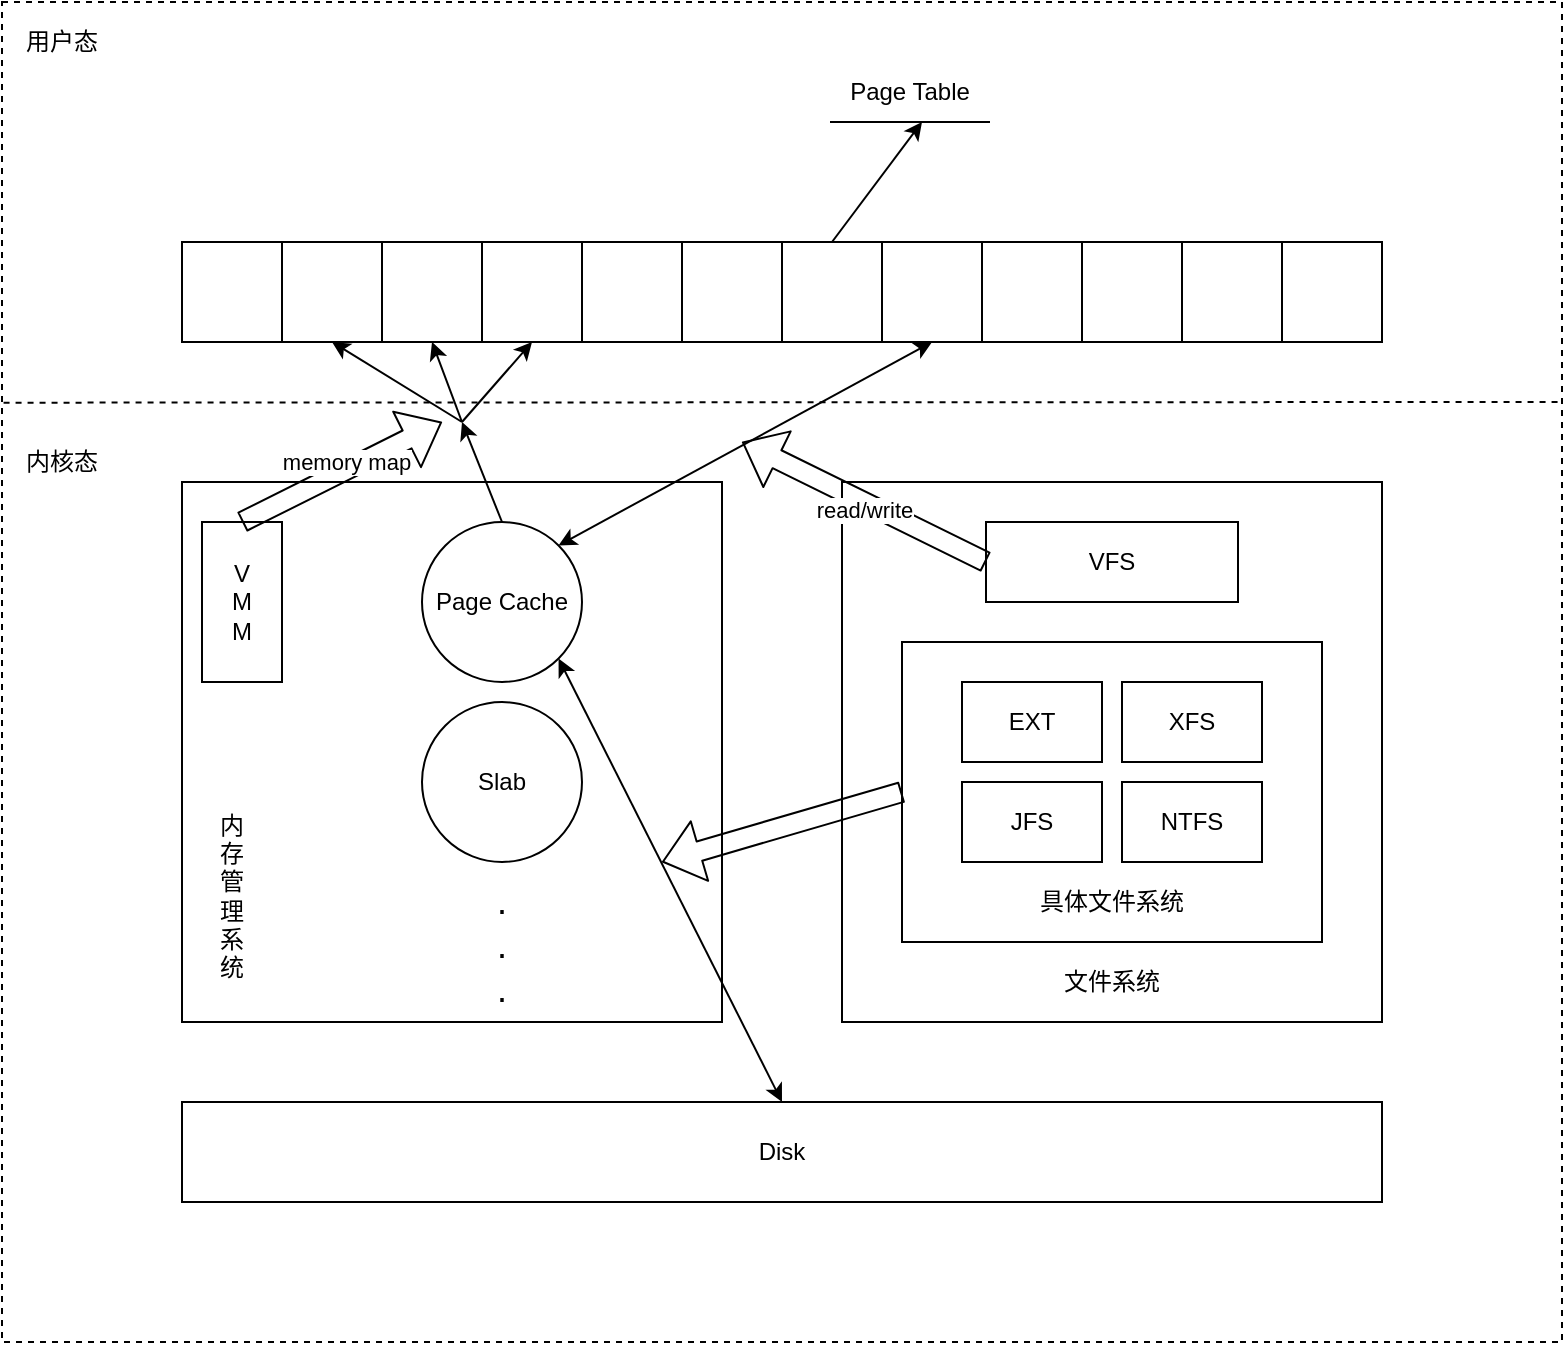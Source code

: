 <mxfile version="13.0.3" type="device"><diagram id="C5RBs43oDa-KdzZeNtuy" name="Page-1"><mxGraphModel dx="946" dy="714" grid="1" gridSize="10" guides="1" tooltips="1" connect="1" arrows="1" fold="1" page="1" pageScale="1" pageWidth="827" pageHeight="1169" math="0" shadow="0"><root><mxCell id="WIyWlLk6GJQsqaUBKTNV-0"/><mxCell id="WIyWlLk6GJQsqaUBKTNV-1" parent="WIyWlLk6GJQsqaUBKTNV-0"/><mxCell id="xV0tnKbJEUCrTBwJdrrz-84" value="" style="rounded=0;whiteSpace=wrap;html=1;dashed=1;" vertex="1" parent="WIyWlLk6GJQsqaUBKTNV-1"><mxGeometry y="50" width="780" height="670" as="geometry"/></mxCell><mxCell id="xV0tnKbJEUCrTBwJdrrz-26" value="" style="rounded=0;whiteSpace=wrap;html=1;" vertex="1" parent="WIyWlLk6GJQsqaUBKTNV-1"><mxGeometry x="90" y="170" width="50" height="50" as="geometry"/></mxCell><mxCell id="xV0tnKbJEUCrTBwJdrrz-77" style="edgeStyle=none;rounded=0;orthogonalLoop=1;jettySize=auto;html=1;exitX=0.5;exitY=1;exitDx=0;exitDy=0;startArrow=classic;startFill=1;endArrow=none;endFill=0;" edge="1" parent="WIyWlLk6GJQsqaUBKTNV-1" source="xV0tnKbJEUCrTBwJdrrz-27"><mxGeometry relative="1" as="geometry"><mxPoint x="230" y="260" as="targetPoint"/></mxGeometry></mxCell><mxCell id="xV0tnKbJEUCrTBwJdrrz-27" value="" style="rounded=0;whiteSpace=wrap;html=1;" vertex="1" parent="WIyWlLk6GJQsqaUBKTNV-1"><mxGeometry x="140" y="170" width="50" height="50" as="geometry"/></mxCell><mxCell id="xV0tnKbJEUCrTBwJdrrz-28" value="" style="rounded=0;whiteSpace=wrap;html=1;" vertex="1" parent="WIyWlLk6GJQsqaUBKTNV-1"><mxGeometry x="340" y="170" width="50" height="50" as="geometry"/></mxCell><mxCell id="xV0tnKbJEUCrTBwJdrrz-29" value="" style="rounded=0;whiteSpace=wrap;html=1;" vertex="1" parent="WIyWlLk6GJQsqaUBKTNV-1"><mxGeometry x="290" y="170" width="50" height="50" as="geometry"/></mxCell><mxCell id="xV0tnKbJEUCrTBwJdrrz-79" style="edgeStyle=none;rounded=0;orthogonalLoop=1;jettySize=auto;html=1;exitX=0.5;exitY=1;exitDx=0;exitDy=0;startArrow=classic;startFill=1;endArrow=none;endFill=0;" edge="1" parent="WIyWlLk6GJQsqaUBKTNV-1" source="xV0tnKbJEUCrTBwJdrrz-30"><mxGeometry relative="1" as="geometry"><mxPoint x="230" y="260" as="targetPoint"/></mxGeometry></mxCell><mxCell id="xV0tnKbJEUCrTBwJdrrz-30" value="" style="rounded=0;whiteSpace=wrap;html=1;" vertex="1" parent="WIyWlLk6GJQsqaUBKTNV-1"><mxGeometry x="240" y="170" width="50" height="50" as="geometry"/></mxCell><mxCell id="xV0tnKbJEUCrTBwJdrrz-78" style="edgeStyle=none;rounded=0;orthogonalLoop=1;jettySize=auto;html=1;exitX=0.5;exitY=1;exitDx=0;exitDy=0;startArrow=classic;startFill=1;endArrow=none;endFill=0;" edge="1" parent="WIyWlLk6GJQsqaUBKTNV-1" source="xV0tnKbJEUCrTBwJdrrz-31"><mxGeometry relative="1" as="geometry"><mxPoint x="230" y="260" as="targetPoint"/></mxGeometry></mxCell><mxCell id="xV0tnKbJEUCrTBwJdrrz-31" value="" style="rounded=0;whiteSpace=wrap;html=1;" vertex="1" parent="WIyWlLk6GJQsqaUBKTNV-1"><mxGeometry x="190" y="170" width="50" height="50" as="geometry"/></mxCell><mxCell id="xV0tnKbJEUCrTBwJdrrz-41" style="rounded=0;orthogonalLoop=1;jettySize=auto;html=1;exitX=0.5;exitY=0;exitDx=0;exitDy=0;" edge="1" parent="WIyWlLk6GJQsqaUBKTNV-1" source="xV0tnKbJEUCrTBwJdrrz-33"><mxGeometry relative="1" as="geometry"><mxPoint x="460" y="110" as="targetPoint"/></mxGeometry></mxCell><mxCell id="xV0tnKbJEUCrTBwJdrrz-33" value="" style="rounded=0;whiteSpace=wrap;html=1;" vertex="1" parent="WIyWlLk6GJQsqaUBKTNV-1"><mxGeometry x="390" y="170" width="50" height="50" as="geometry"/></mxCell><mxCell id="xV0tnKbJEUCrTBwJdrrz-34" value="" style="rounded=0;whiteSpace=wrap;html=1;" vertex="1" parent="WIyWlLk6GJQsqaUBKTNV-1"><mxGeometry x="440" y="170" width="50" height="50" as="geometry"/></mxCell><mxCell id="xV0tnKbJEUCrTBwJdrrz-35" value="" style="rounded=0;whiteSpace=wrap;html=1;" vertex="1" parent="WIyWlLk6GJQsqaUBKTNV-1"><mxGeometry x="640" y="170" width="50" height="50" as="geometry"/></mxCell><mxCell id="xV0tnKbJEUCrTBwJdrrz-36" value="" style="rounded=0;whiteSpace=wrap;html=1;" vertex="1" parent="WIyWlLk6GJQsqaUBKTNV-1"><mxGeometry x="590" y="170" width="50" height="50" as="geometry"/></mxCell><mxCell id="xV0tnKbJEUCrTBwJdrrz-37" value="" style="rounded=0;whiteSpace=wrap;html=1;" vertex="1" parent="WIyWlLk6GJQsqaUBKTNV-1"><mxGeometry x="540" y="170" width="50" height="50" as="geometry"/></mxCell><mxCell id="xV0tnKbJEUCrTBwJdrrz-38" value="" style="rounded=0;whiteSpace=wrap;html=1;" vertex="1" parent="WIyWlLk6GJQsqaUBKTNV-1"><mxGeometry x="490" y="170" width="50" height="50" as="geometry"/></mxCell><mxCell id="xV0tnKbJEUCrTBwJdrrz-40" value="" style="endArrow=none;html=1;" edge="1" parent="WIyWlLk6GJQsqaUBKTNV-1"><mxGeometry width="50" height="50" relative="1" as="geometry"><mxPoint x="414" y="110" as="sourcePoint"/><mxPoint x="494" y="110" as="targetPoint"/></mxGeometry></mxCell><mxCell id="xV0tnKbJEUCrTBwJdrrz-42" value="Page Table" style="text;html=1;strokeColor=none;fillColor=none;align=center;verticalAlign=middle;whiteSpace=wrap;rounded=0;" vertex="1" parent="WIyWlLk6GJQsqaUBKTNV-1"><mxGeometry x="414" y="90" width="80" height="10" as="geometry"/></mxCell><mxCell id="xV0tnKbJEUCrTBwJdrrz-43" value="" style="whiteSpace=wrap;html=1;aspect=fixed;" vertex="1" parent="WIyWlLk6GJQsqaUBKTNV-1"><mxGeometry x="90" y="290" width="270" height="270" as="geometry"/></mxCell><mxCell id="xV0tnKbJEUCrTBwJdrrz-44" value="&lt;br&gt;内&lt;br&gt;存&lt;br&gt;管&lt;br&gt;理&lt;br&gt;系&lt;br&gt;统" style="text;html=1;strokeColor=none;fillColor=none;align=center;verticalAlign=middle;whiteSpace=wrap;rounded=0;portConstraintRotation=0;horizontal=1;direction=west;rotation=0;" vertex="1" parent="WIyWlLk6GJQsqaUBKTNV-1"><mxGeometry x="100" y="430" width="30" height="120" as="geometry"/></mxCell><mxCell id="xV0tnKbJEUCrTBwJdrrz-69" style="edgeStyle=none;rounded=0;orthogonalLoop=1;jettySize=auto;html=1;exitX=1;exitY=1;exitDx=0;exitDy=0;entryX=0.5;entryY=0;entryDx=0;entryDy=0;endArrow=classic;endFill=1;startArrow=classic;startFill=1;" edge="1" parent="WIyWlLk6GJQsqaUBKTNV-1" source="xV0tnKbJEUCrTBwJdrrz-47" target="xV0tnKbJEUCrTBwJdrrz-50"><mxGeometry relative="1" as="geometry"/></mxCell><mxCell id="xV0tnKbJEUCrTBwJdrrz-74" style="edgeStyle=none;rounded=0;orthogonalLoop=1;jettySize=auto;html=1;exitX=0.5;exitY=0;exitDx=0;exitDy=0;startArrow=none;startFill=0;endArrow=classic;endFill=1;" edge="1" parent="WIyWlLk6GJQsqaUBKTNV-1" source="xV0tnKbJEUCrTBwJdrrz-47"><mxGeometry relative="1" as="geometry"><mxPoint x="230" y="260" as="targetPoint"/></mxGeometry></mxCell><mxCell id="xV0tnKbJEUCrTBwJdrrz-47" value="Page Cache" style="ellipse;whiteSpace=wrap;html=1;aspect=fixed;" vertex="1" parent="WIyWlLk6GJQsqaUBKTNV-1"><mxGeometry x="210" y="310" width="80" height="80" as="geometry"/></mxCell><mxCell id="xV0tnKbJEUCrTBwJdrrz-48" value="Slab" style="ellipse;whiteSpace=wrap;html=1;aspect=fixed;" vertex="1" parent="WIyWlLk6GJQsqaUBKTNV-1"><mxGeometry x="210" y="400" width="80" height="80" as="geometry"/></mxCell><mxCell id="xV0tnKbJEUCrTBwJdrrz-49" value="&lt;br&gt;&lt;font style=&quot;font-size: 18px&quot;&gt;.&lt;br&gt;.&lt;br&gt;.&lt;/font&gt;" style="text;html=1;strokeColor=none;fillColor=none;align=center;verticalAlign=middle;whiteSpace=wrap;rounded=0;portConstraintRotation=0;horizontal=1;direction=west;rotation=0;" vertex="1" parent="WIyWlLk6GJQsqaUBKTNV-1"><mxGeometry x="235" y="480" width="30" height="70" as="geometry"/></mxCell><mxCell id="xV0tnKbJEUCrTBwJdrrz-50" value="Disk" style="rounded=0;whiteSpace=wrap;html=1;" vertex="1" parent="WIyWlLk6GJQsqaUBKTNV-1"><mxGeometry x="90" y="600" width="600" height="50" as="geometry"/></mxCell><mxCell id="xV0tnKbJEUCrTBwJdrrz-51" value="" style="whiteSpace=wrap;html=1;aspect=fixed;" vertex="1" parent="WIyWlLk6GJQsqaUBKTNV-1"><mxGeometry x="420" y="290" width="270" height="270" as="geometry"/></mxCell><mxCell id="xV0tnKbJEUCrTBwJdrrz-53" value="" style="rounded=0;whiteSpace=wrap;html=1;" vertex="1" parent="WIyWlLk6GJQsqaUBKTNV-1"><mxGeometry x="450" y="370" width="210" height="150" as="geometry"/></mxCell><mxCell id="xV0tnKbJEUCrTBwJdrrz-54" value="EXT" style="rounded=0;whiteSpace=wrap;html=1;" vertex="1" parent="WIyWlLk6GJQsqaUBKTNV-1"><mxGeometry x="480" y="390" width="70" height="40" as="geometry"/></mxCell><mxCell id="xV0tnKbJEUCrTBwJdrrz-55" value="XFS" style="rounded=0;whiteSpace=wrap;html=1;" vertex="1" parent="WIyWlLk6GJQsqaUBKTNV-1"><mxGeometry x="560" y="390" width="70" height="40" as="geometry"/></mxCell><mxCell id="xV0tnKbJEUCrTBwJdrrz-56" value="JFS" style="rounded=0;whiteSpace=wrap;html=1;" vertex="1" parent="WIyWlLk6GJQsqaUBKTNV-1"><mxGeometry x="480" y="440" width="70" height="40" as="geometry"/></mxCell><mxCell id="xV0tnKbJEUCrTBwJdrrz-57" value="NTFS" style="rounded=0;whiteSpace=wrap;html=1;" vertex="1" parent="WIyWlLk6GJQsqaUBKTNV-1"><mxGeometry x="560" y="440" width="70" height="40" as="geometry"/></mxCell><mxCell id="xV0tnKbJEUCrTBwJdrrz-60" value="具体文件系统" style="text;html=1;strokeColor=none;fillColor=none;align=center;verticalAlign=middle;whiteSpace=wrap;rounded=0;" vertex="1" parent="WIyWlLk6GJQsqaUBKTNV-1"><mxGeometry x="510" y="490" width="90" height="20" as="geometry"/></mxCell><mxCell id="xV0tnKbJEUCrTBwJdrrz-62" value="文件系统" style="text;html=1;strokeColor=none;fillColor=none;align=center;verticalAlign=middle;whiteSpace=wrap;rounded=0;" vertex="1" parent="WIyWlLk6GJQsqaUBKTNV-1"><mxGeometry x="510" y="530" width="90" height="20" as="geometry"/></mxCell><mxCell id="xV0tnKbJEUCrTBwJdrrz-63" value="VFS" style="rounded=0;whiteSpace=wrap;html=1;" vertex="1" parent="WIyWlLk6GJQsqaUBKTNV-1"><mxGeometry x="492" y="310" width="126" height="40" as="geometry"/></mxCell><mxCell id="xV0tnKbJEUCrTBwJdrrz-66" value="" style="endArrow=classic;startArrow=classic;html=1;entryX=0.5;entryY=1;entryDx=0;entryDy=0;exitX=1;exitY=0;exitDx=0;exitDy=0;" edge="1" parent="WIyWlLk6GJQsqaUBKTNV-1" source="xV0tnKbJEUCrTBwJdrrz-47" target="xV0tnKbJEUCrTBwJdrrz-34"><mxGeometry width="50" height="50" relative="1" as="geometry"><mxPoint x="290" y="330" as="sourcePoint"/><mxPoint x="340" y="280" as="targetPoint"/></mxGeometry></mxCell><mxCell id="xV0tnKbJEUCrTBwJdrrz-70" value="" style="shape=flexArrow;endArrow=classic;html=1;exitX=0;exitY=0.5;exitDx=0;exitDy=0;" edge="1" parent="WIyWlLk6GJQsqaUBKTNV-1" source="xV0tnKbJEUCrTBwJdrrz-63"><mxGeometry width="50" height="50" relative="1" as="geometry"><mxPoint x="400" y="390" as="sourcePoint"/><mxPoint x="370" y="270" as="targetPoint"/></mxGeometry></mxCell><mxCell id="xV0tnKbJEUCrTBwJdrrz-71" value="read/write" style="edgeLabel;html=1;align=center;verticalAlign=middle;resizable=0;points=[];" vertex="1" connectable="0" parent="xV0tnKbJEUCrTBwJdrrz-70"><mxGeometry x="-0.019" y="3" relative="1" as="geometry"><mxPoint as="offset"/></mxGeometry></mxCell><mxCell id="xV0tnKbJEUCrTBwJdrrz-72" value="" style="shape=flexArrow;endArrow=classic;html=1;exitX=0;exitY=0.5;exitDx=0;exitDy=0;" edge="1" parent="WIyWlLk6GJQsqaUBKTNV-1" source="xV0tnKbJEUCrTBwJdrrz-53"><mxGeometry width="50" height="50" relative="1" as="geometry"><mxPoint x="400" y="390" as="sourcePoint"/><mxPoint x="330" y="480" as="targetPoint"/></mxGeometry></mxCell><mxCell id="xV0tnKbJEUCrTBwJdrrz-73" value="V&lt;br&gt;M&lt;br&gt;M" style="rounded=0;whiteSpace=wrap;html=1;" vertex="1" parent="WIyWlLk6GJQsqaUBKTNV-1"><mxGeometry x="100" y="310" width="40" height="80" as="geometry"/></mxCell><mxCell id="xV0tnKbJEUCrTBwJdrrz-80" value="" style="shape=flexArrow;endArrow=classic;html=1;exitX=0.5;exitY=0;exitDx=0;exitDy=0;" edge="1" parent="WIyWlLk6GJQsqaUBKTNV-1" source="xV0tnKbJEUCrTBwJdrrz-73"><mxGeometry width="50" height="50" relative="1" as="geometry"><mxPoint x="120" y="290" as="sourcePoint"/><mxPoint x="220" y="260" as="targetPoint"/></mxGeometry></mxCell><mxCell id="xV0tnKbJEUCrTBwJdrrz-81" value="memory map" style="edgeLabel;html=1;align=center;verticalAlign=middle;resizable=0;points=[];" vertex="1" connectable="0" parent="xV0tnKbJEUCrTBwJdrrz-80"><mxGeometry x="0.072" y="4" relative="1" as="geometry"><mxPoint as="offset"/></mxGeometry></mxCell><mxCell id="xV0tnKbJEUCrTBwJdrrz-85" value="" style="endArrow=none;dashed=1;html=1;exitX=0.001;exitY=0.299;exitDx=0;exitDy=0;exitPerimeter=0;endSize=6;" edge="1" parent="WIyWlLk6GJQsqaUBKTNV-1" source="xV0tnKbJEUCrTBwJdrrz-84"><mxGeometry width="50" height="50" relative="1" as="geometry"><mxPoint x="420" y="390" as="sourcePoint"/><mxPoint x="780" y="250" as="targetPoint"/></mxGeometry></mxCell><mxCell id="xV0tnKbJEUCrTBwJdrrz-86" value="用户态" style="text;html=1;strokeColor=none;fillColor=none;align=center;verticalAlign=middle;whiteSpace=wrap;rounded=0;dashed=1;" vertex="1" parent="WIyWlLk6GJQsqaUBKTNV-1"><mxGeometry x="10" y="60" width="40" height="20" as="geometry"/></mxCell><mxCell id="xV0tnKbJEUCrTBwJdrrz-87" value="内核态" style="text;html=1;strokeColor=none;fillColor=none;align=center;verticalAlign=middle;whiteSpace=wrap;rounded=0;dashed=1;" vertex="1" parent="WIyWlLk6GJQsqaUBKTNV-1"><mxGeometry x="10" y="270" width="40" height="20" as="geometry"/></mxCell></root></mxGraphModel></diagram></mxfile>